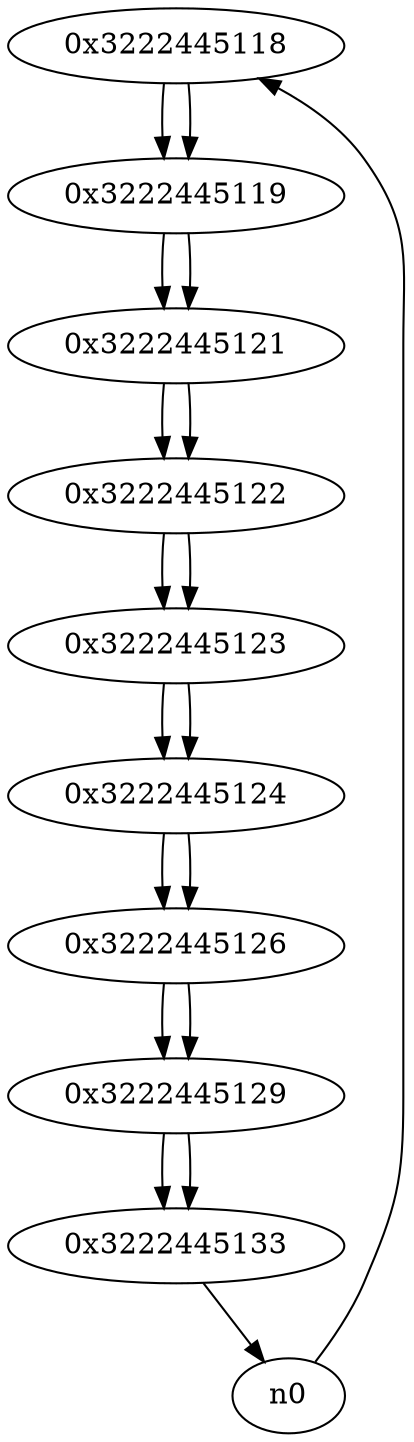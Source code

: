digraph G{
/* nodes */
  n1 [label="0x3222445118"]
  n2 [label="0x3222445119"]
  n3 [label="0x3222445121"]
  n4 [label="0x3222445122"]
  n5 [label="0x3222445123"]
  n6 [label="0x3222445124"]
  n7 [label="0x3222445126"]
  n8 [label="0x3222445129"]
  n9 [label="0x3222445133"]
/* edges */
n1 -> n2;
n0 -> n1;
n2 -> n3;
n1 -> n2;
n3 -> n4;
n2 -> n3;
n4 -> n5;
n3 -> n4;
n5 -> n6;
n4 -> n5;
n6 -> n7;
n5 -> n6;
n7 -> n8;
n6 -> n7;
n8 -> n9;
n7 -> n8;
n9 -> n0;
n8 -> n9;
}
